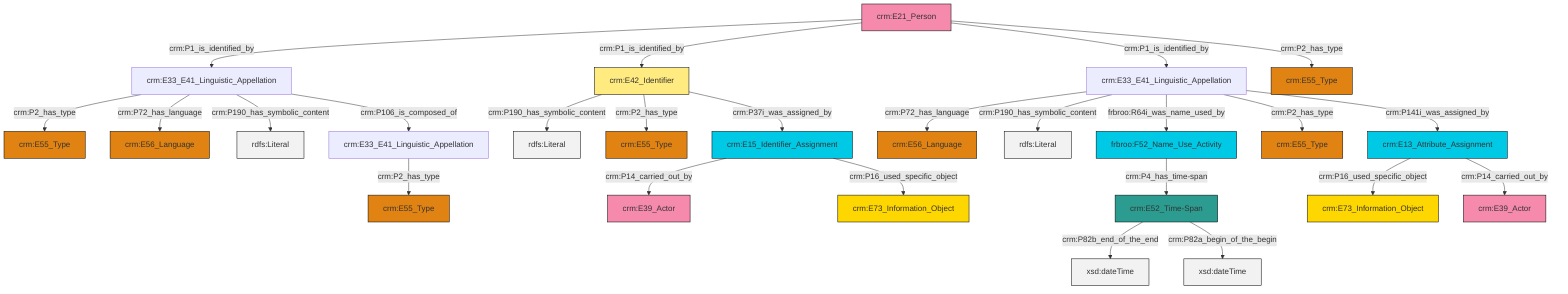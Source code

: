 graph TD
classDef Literal fill:#f2f2f2,stroke:#000000;
classDef CRM_Entity fill:#FFFFFF,stroke:#000000;
classDef Temporal_Entity fill:#00C9E6, stroke:#000000;
classDef Type fill:#E18312, stroke:#000000;
classDef Time-Span fill:#2C9C91, stroke:#000000;
classDef Appellation fill:#FFEB7F, stroke:#000000;
classDef Place fill:#008836, stroke:#000000;
classDef Persistent_Item fill:#B266B2, stroke:#000000;
classDef Conceptual_Object fill:#FFD700, stroke:#000000;
classDef Physical_Thing fill:#D2B48C, stroke:#000000;
classDef Actor fill:#f58aad, stroke:#000000;
classDef PC_Classes fill:#4ce600, stroke:#000000;
classDef Multi fill:#cccccc,stroke:#000000;

4["frbroo:F52_Name_Use_Activity"]:::Temporal_Entity -->|crm:P4_has_time-span| 5["crm:E52_Time-Span"]:::Time-Span
6["crm:E13_Attribute_Assignment"]:::Temporal_Entity -->|crm:P16_used_specific_object| 7["crm:E73_Information_Object"]:::Conceptual_Object
6["crm:E13_Attribute_Assignment"]:::Temporal_Entity -->|crm:P14_carried_out_by| 12["crm:E39_Actor"]:::Actor
13["crm:E21_Person"]:::Actor -->|crm:P1_is_identified_by| 14["crm:E33_E41_Linguistic_Appellation"]:::Default
13["crm:E21_Person"]:::Actor -->|crm:P1_is_identified_by| 10["crm:E42_Identifier"]:::Appellation
21["crm:E15_Identifier_Assignment"]:::Temporal_Entity -->|crm:P14_carried_out_by| 22["crm:E39_Actor"]:::Actor
14["crm:E33_E41_Linguistic_Appellation"]:::Default -->|crm:P2_has_type| 17["crm:E55_Type"]:::Type
13["crm:E21_Person"]:::Actor -->|crm:P1_is_identified_by| 0["crm:E33_E41_Linguistic_Appellation"]:::Default
21["crm:E15_Identifier_Assignment"]:::Temporal_Entity -->|crm:P16_used_specific_object| 2["crm:E73_Information_Object"]:::Conceptual_Object
0["crm:E33_E41_Linguistic_Appellation"]:::Default -->|crm:P72_has_language| 27["crm:E56_Language"]:::Type
0["crm:E33_E41_Linguistic_Appellation"]:::Default -->|crm:P190_has_symbolic_content| 31[rdfs:Literal]:::Literal
10["crm:E42_Identifier"]:::Appellation -->|crm:P190_has_symbolic_content| 32[rdfs:Literal]:::Literal
10["crm:E42_Identifier"]:::Appellation -->|crm:P2_has_type| 33["crm:E55_Type"]:::Type
5["crm:E52_Time-Span"]:::Time-Span -->|crm:P82b_end_of_the_end| 37[xsd:dateTime]:::Literal
10["crm:E42_Identifier"]:::Appellation -->|crm:P37i_was_assigned_by| 21["crm:E15_Identifier_Assignment"]:::Temporal_Entity
14["crm:E33_E41_Linguistic_Appellation"]:::Default -->|crm:P72_has_language| 28["crm:E56_Language"]:::Type
23["crm:E33_E41_Linguistic_Appellation"]:::Default -->|crm:P2_has_type| 38["crm:E55_Type"]:::Type
14["crm:E33_E41_Linguistic_Appellation"]:::Default -->|crm:P190_has_symbolic_content| 41[rdfs:Literal]:::Literal
13["crm:E21_Person"]:::Actor -->|crm:P2_has_type| 19["crm:E55_Type"]:::Type
0["crm:E33_E41_Linguistic_Appellation"]:::Default -->|frbroo:R64i_was_name_used_by| 4["frbroo:F52_Name_Use_Activity"]:::Temporal_Entity
0["crm:E33_E41_Linguistic_Appellation"]:::Default -->|crm:P2_has_type| 8["crm:E55_Type"]:::Type
14["crm:E33_E41_Linguistic_Appellation"]:::Default -->|crm:P106_is_composed_of| 23["crm:E33_E41_Linguistic_Appellation"]:::Default
0["crm:E33_E41_Linguistic_Appellation"]:::Default -->|crm:P141i_was_assigned_by| 6["crm:E13_Attribute_Assignment"]:::Temporal_Entity
5["crm:E52_Time-Span"]:::Time-Span -->|crm:P82a_begin_of_the_begin| 44[xsd:dateTime]:::Literal